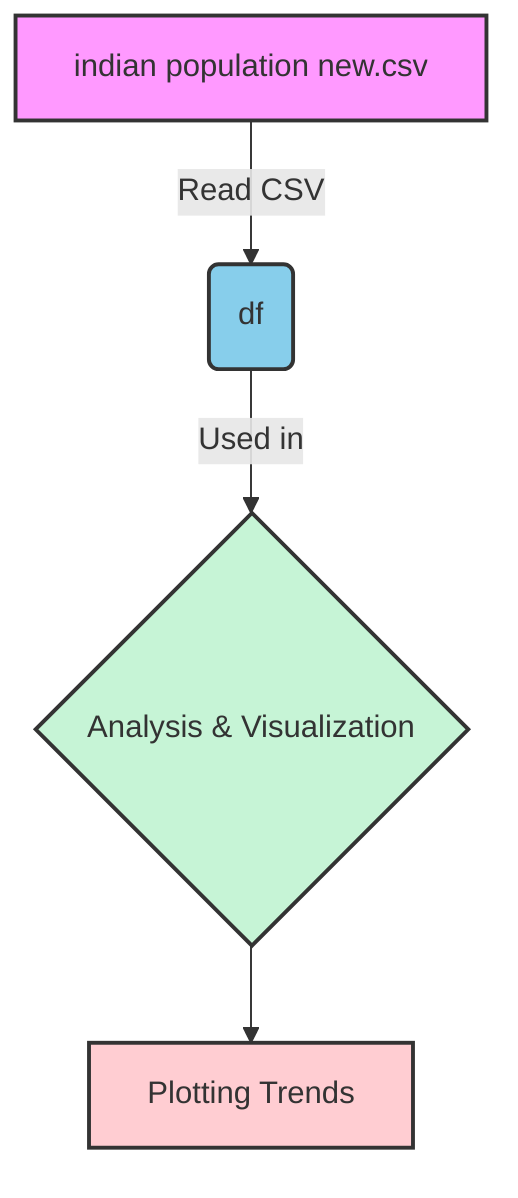 %%{init: {"theme": "default"}}%%
%% Diagram showing the data workflow in the Jupyter Notebook 29029043.ipynb

flowchart TD
    A[indian population new.csv] -->|Read CSV| B(df)
    B -->|Used in| C{Analysis & Visualization}
    C --> D[Plotting Trends]
    
    style A fill:#f9f,stroke:#333,stroke-width:2px;
    style B fill:#87CEEB,stroke:#333,stroke-width:2px;
    style C fill:#C6F4D6,stroke:#333,stroke-width:2px;
    style D fill:#FFCDD2,stroke:#333,stroke-width:2px;